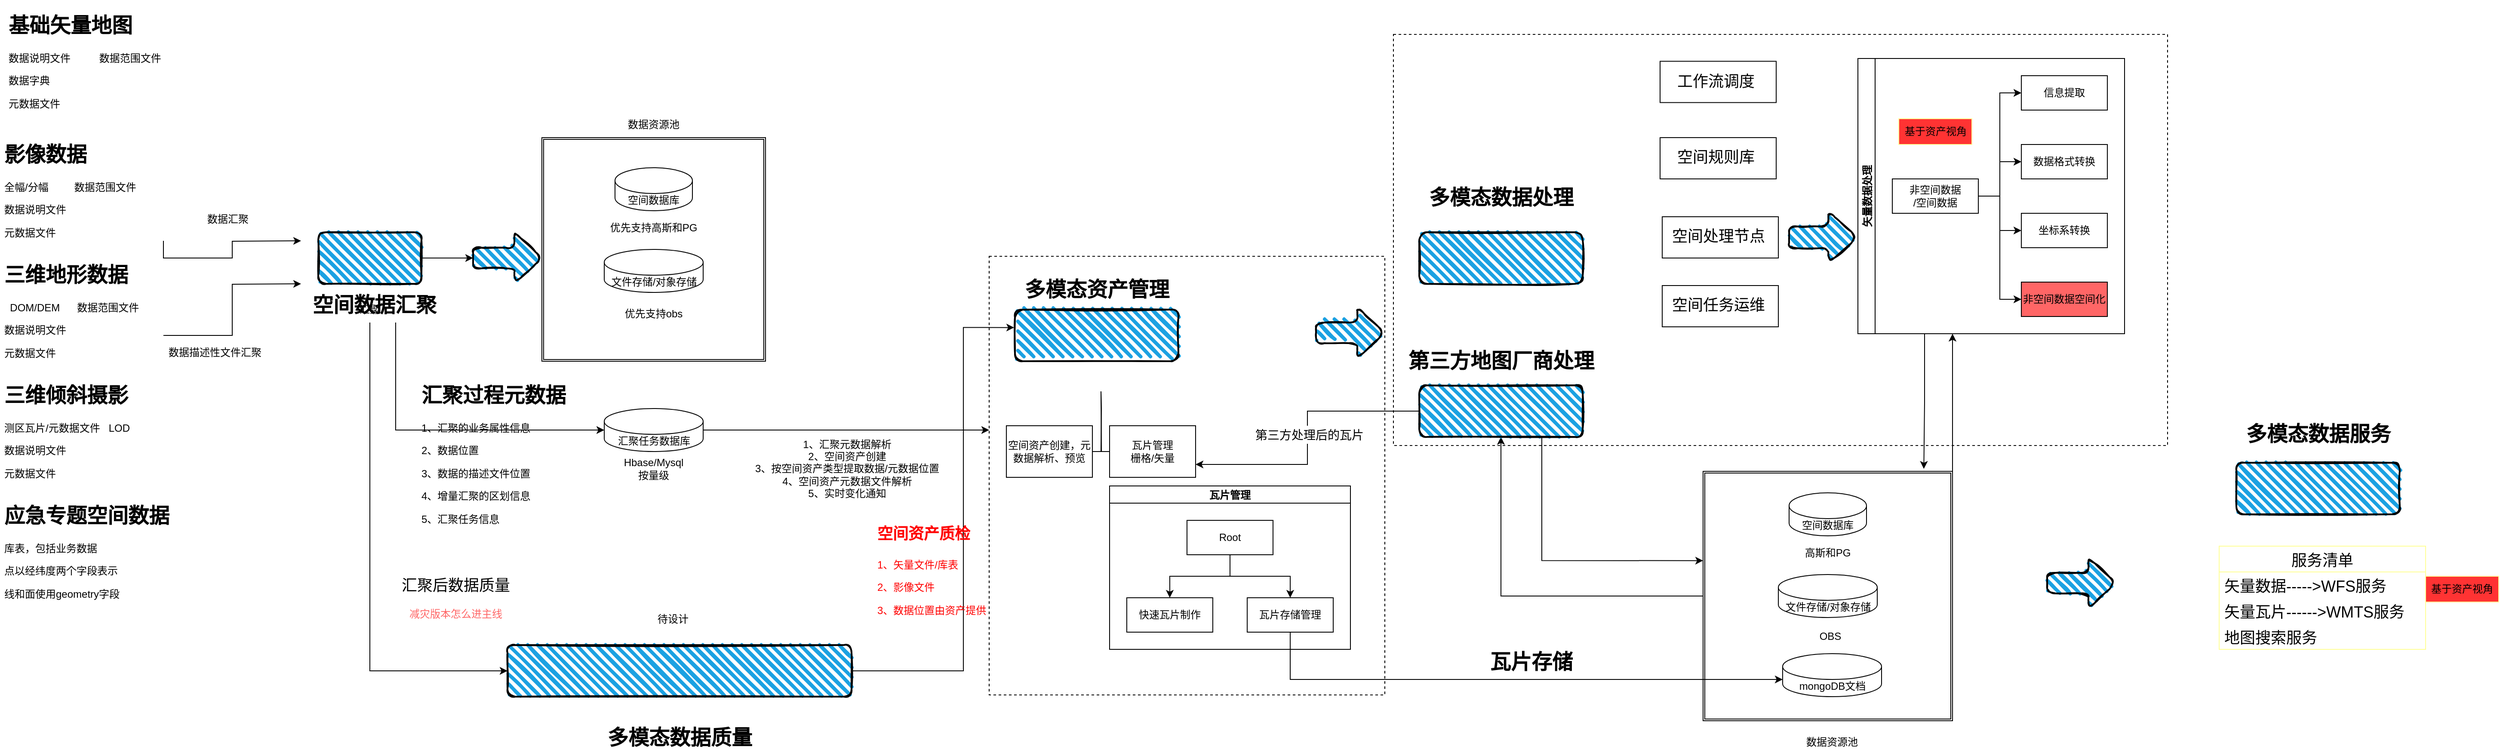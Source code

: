 <mxfile version="17.4.4" type="github">
  <diagram id="GC6-99Irk2Z63G8KT9ye" name="Page-1">
    <mxGraphModel dx="1426" dy="-393" grid="1" gridSize="10" guides="1" tooltips="1" connect="1" arrows="1" fold="1" page="1" pageScale="1" pageWidth="827" pageHeight="1169" math="0" shadow="0">
      <root>
        <mxCell id="0" />
        <mxCell id="1" parent="0" />
        <mxCell id="rUWgfQ_uyFMM_7ScdRQF-1" value="" style="verticalLabelPosition=bottom;verticalAlign=top;html=1;shape=mxgraph.basic.rect;fillColor2=none;strokeWidth=1;size=20;indent=5;dashed=1;fontSize=14;fontColor=#000000;fillColor=#FFFFFF;" vertex="1" parent="1">
          <mxGeometry x="1750" y="2092" width="900" height="478" as="geometry" />
        </mxCell>
        <mxCell id="rUWgfQ_uyFMM_7ScdRQF-2" value="" style="verticalLabelPosition=bottom;verticalAlign=top;html=1;shape=mxgraph.basic.rect;fillColor2=none;strokeWidth=1;size=20;indent=5;fontSize=14;fontColor=#000000;fillColor=#FFFFFF;dashed=1;" vertex="1" parent="1">
          <mxGeometry x="1280" y="2350" width="460" height="510" as="geometry" />
        </mxCell>
        <mxCell id="rUWgfQ_uyFMM_7ScdRQF-3" value="" style="shape=ext;double=1;whiteSpace=wrap;html=1;aspect=fixed;" vertex="1" parent="1">
          <mxGeometry x="760" y="2212" width="260" height="260" as="geometry" />
        </mxCell>
        <mxCell id="rUWgfQ_uyFMM_7ScdRQF-4" value="空间数据库" style="shape=cylinder3;whiteSpace=wrap;html=1;boundedLbl=1;backgroundOutline=1;size=15;" vertex="1" parent="1">
          <mxGeometry x="845" y="2247" width="90" height="50" as="geometry" />
        </mxCell>
        <mxCell id="rUWgfQ_uyFMM_7ScdRQF-5" value="&lt;h1&gt;基础矢量地图&lt;/h1&gt;&lt;p&gt;数据说明文件&amp;nbsp; &amp;nbsp; &amp;nbsp; &amp;nbsp; &amp;nbsp; 数据范围文件&lt;/p&gt;&lt;p&gt;数据字典&lt;/p&gt;&lt;p&gt;元数据文件&lt;/p&gt;&lt;p&gt;&lt;br&gt;&lt;/p&gt;" style="text;html=1;strokeColor=none;fillColor=none;spacing=5;spacingTop=-20;whiteSpace=wrap;overflow=hidden;rounded=0;" vertex="1" parent="1">
          <mxGeometry x="135" y="2062" width="190" height="120" as="geometry" />
        </mxCell>
        <mxCell id="rUWgfQ_uyFMM_7ScdRQF-6" style="edgeStyle=orthogonalEdgeStyle;rounded=0;orthogonalLoop=1;jettySize=auto;html=1;exitX=1;exitY=1;exitDx=0;exitDy=0;" edge="1" parent="1" source="rUWgfQ_uyFMM_7ScdRQF-7">
          <mxGeometry relative="1" as="geometry">
            <mxPoint x="480" y="2332" as="targetPoint" />
          </mxGeometry>
        </mxCell>
        <mxCell id="rUWgfQ_uyFMM_7ScdRQF-7" value="&lt;h1&gt;影像数据&lt;/h1&gt;&lt;p&gt;全幅/分幅&amp;nbsp; &amp;nbsp; &amp;nbsp; &amp;nbsp; &amp;nbsp;数据范围文件&lt;/p&gt;&lt;p&gt;数据说明文件&lt;/p&gt;&lt;p&gt;元数据文件&lt;/p&gt;&lt;p&gt;&lt;br&gt;&lt;/p&gt;" style="text;html=1;strokeColor=none;fillColor=none;spacing=5;spacingTop=-20;whiteSpace=wrap;overflow=hidden;rounded=0;" vertex="1" parent="1">
          <mxGeometry x="130" y="2212" width="190" height="120" as="geometry" />
        </mxCell>
        <mxCell id="rUWgfQ_uyFMM_7ScdRQF-8" style="edgeStyle=orthogonalEdgeStyle;rounded=0;orthogonalLoop=1;jettySize=auto;html=1;exitX=1;exitY=0.75;exitDx=0;exitDy=0;" edge="1" parent="1" source="rUWgfQ_uyFMM_7ScdRQF-9">
          <mxGeometry relative="1" as="geometry">
            <mxPoint x="480" y="2382" as="targetPoint" />
          </mxGeometry>
        </mxCell>
        <mxCell id="rUWgfQ_uyFMM_7ScdRQF-9" value="&lt;h1&gt;三维地形数据&lt;/h1&gt;&lt;p&gt;&amp;nbsp; DOM/DEM&amp;nbsp; &amp;nbsp; &amp;nbsp; 数据范围文件&lt;/p&gt;&lt;p&gt;数据说明文件&lt;/p&gt;&lt;p&gt;元数据文件&lt;/p&gt;&lt;p&gt;&lt;br&gt;&lt;/p&gt;" style="text;html=1;strokeColor=none;fillColor=none;spacing=5;spacingTop=-20;whiteSpace=wrap;overflow=hidden;rounded=0;" vertex="1" parent="1">
          <mxGeometry x="130" y="2352" width="190" height="120" as="geometry" />
        </mxCell>
        <mxCell id="rUWgfQ_uyFMM_7ScdRQF-10" value="&lt;h1&gt;三维倾斜摄影&lt;/h1&gt;&lt;p&gt;测区瓦片/元数据文件&amp;nbsp; &amp;nbsp;LOD&lt;/p&gt;&lt;p&gt;数据说明文件&lt;/p&gt;&lt;p&gt;元数据文件&lt;/p&gt;&lt;p&gt;&lt;br&gt;&lt;/p&gt;" style="text;html=1;strokeColor=none;fillColor=none;spacing=5;spacingTop=-20;whiteSpace=wrap;overflow=hidden;rounded=0;" vertex="1" parent="1">
          <mxGeometry x="130" y="2492" width="190" height="120" as="geometry" />
        </mxCell>
        <mxCell id="rUWgfQ_uyFMM_7ScdRQF-11" value="&lt;h1&gt;应急专题空间数据&lt;/h1&gt;&lt;p&gt;库表，包括业务数据&lt;/p&gt;&lt;p&gt;点以经纬度两个字段表示&lt;/p&gt;&lt;p&gt;线和面使用geometry字段&lt;/p&gt;&lt;p&gt;&lt;br&gt;&lt;/p&gt;&lt;p&gt;&lt;br&gt;&lt;/p&gt;" style="text;html=1;strokeColor=none;fillColor=none;spacing=5;spacingTop=-20;whiteSpace=wrap;overflow=hidden;rounded=0;" vertex="1" parent="1">
          <mxGeometry x="130" y="2632" width="240" height="120" as="geometry" />
        </mxCell>
        <mxCell id="rUWgfQ_uyFMM_7ScdRQF-12" value="" style="edgeStyle=orthogonalEdgeStyle;rounded=0;orthogonalLoop=1;jettySize=auto;html=1;" edge="1" parent="1" source="rUWgfQ_uyFMM_7ScdRQF-13" target="rUWgfQ_uyFMM_7ScdRQF-19">
          <mxGeometry relative="1" as="geometry" />
        </mxCell>
        <mxCell id="rUWgfQ_uyFMM_7ScdRQF-13" value="" style="rounded=1;whiteSpace=wrap;html=1;strokeWidth=2;fillWeight=4;hachureGap=8;hachureAngle=45;fillColor=#1ba1e2;sketch=1;" vertex="1" parent="1">
          <mxGeometry x="500" y="2322" width="120" height="60" as="geometry" />
        </mxCell>
        <mxCell id="rUWgfQ_uyFMM_7ScdRQF-14" style="edgeStyle=orthogonalEdgeStyle;rounded=0;orthogonalLoop=1;jettySize=auto;html=1;exitX=0.75;exitY=1;exitDx=0;exitDy=0;entryX=0;entryY=0.5;entryDx=0;entryDy=0;entryPerimeter=0;" edge="1" parent="1" source="rUWgfQ_uyFMM_7ScdRQF-16" target="rUWgfQ_uyFMM_7ScdRQF-21">
          <mxGeometry relative="1" as="geometry">
            <mxPoint x="770" y="2622" as="targetPoint" />
          </mxGeometry>
        </mxCell>
        <mxCell id="rUWgfQ_uyFMM_7ScdRQF-15" style="edgeStyle=orthogonalEdgeStyle;rounded=0;orthogonalLoop=1;jettySize=auto;html=1;exitX=0.5;exitY=1;exitDx=0;exitDy=0;entryX=0;entryY=0.5;entryDx=0;entryDy=0;" edge="1" parent="1" source="rUWgfQ_uyFMM_7ScdRQF-16" target="rUWgfQ_uyFMM_7ScdRQF-41">
          <mxGeometry relative="1" as="geometry" />
        </mxCell>
        <mxCell id="rUWgfQ_uyFMM_7ScdRQF-16" value="汇聚" style="text;html=1;strokeColor=none;fillColor=none;align=center;verticalAlign=middle;whiteSpace=wrap;rounded=0;" vertex="1" parent="1">
          <mxGeometry x="500" y="2397" width="120" height="30" as="geometry" />
        </mxCell>
        <mxCell id="rUWgfQ_uyFMM_7ScdRQF-17" value="文件存储/对象存储" style="shape=cylinder3;whiteSpace=wrap;html=1;boundedLbl=1;backgroundOutline=1;size=15;" vertex="1" parent="1">
          <mxGeometry x="832.5" y="2342" width="115" height="50" as="geometry" />
        </mxCell>
        <mxCell id="rUWgfQ_uyFMM_7ScdRQF-18" value="数据资源池" style="text;html=1;strokeColor=none;fillColor=none;align=center;verticalAlign=middle;whiteSpace=wrap;rounded=0;" vertex="1" parent="1">
          <mxGeometry x="850" y="2182" width="80" height="30" as="geometry" />
        </mxCell>
        <mxCell id="rUWgfQ_uyFMM_7ScdRQF-19" value="" style="shape=singleArrow;whiteSpace=wrap;html=1;arrowWidth=0.4;arrowSize=0.4;fillColor=#1ba1e2;rounded=1;strokeWidth=2;fillWeight=4;hachureGap=8;hachureAngle=45;sketch=1;" vertex="1" parent="1">
          <mxGeometry x="680" y="2322" width="80" height="60" as="geometry" />
        </mxCell>
        <mxCell id="rUWgfQ_uyFMM_7ScdRQF-20" style="edgeStyle=orthogonalEdgeStyle;rounded=0;orthogonalLoop=1;jettySize=auto;html=1;exitX=1;exitY=0.5;exitDx=0;exitDy=0;exitPerimeter=0;" edge="1" parent="1" source="rUWgfQ_uyFMM_7ScdRQF-21">
          <mxGeometry relative="1" as="geometry">
            <mxPoint x="1280" y="2552" as="targetPoint" />
          </mxGeometry>
        </mxCell>
        <mxCell id="rUWgfQ_uyFMM_7ScdRQF-21" value="汇聚任务数据库" style="shape=cylinder3;whiteSpace=wrap;html=1;boundedLbl=1;backgroundOutline=1;size=15;" vertex="1" parent="1">
          <mxGeometry x="832.5" y="2527" width="115" height="50" as="geometry" />
        </mxCell>
        <mxCell id="rUWgfQ_uyFMM_7ScdRQF-22" value="数据汇聚" style="text;html=1;strokeColor=none;fillColor=none;align=center;verticalAlign=middle;whiteSpace=wrap;rounded=0;" vertex="1" parent="1">
          <mxGeometry x="365" y="2292" width="60" height="30" as="geometry" />
        </mxCell>
        <mxCell id="rUWgfQ_uyFMM_7ScdRQF-23" value="数据描述性文件汇聚" style="text;html=1;strokeColor=none;fillColor=none;align=center;verticalAlign=middle;whiteSpace=wrap;rounded=0;" vertex="1" parent="1">
          <mxGeometry x="320" y="2452" width="120" height="20" as="geometry" />
        </mxCell>
        <mxCell id="rUWgfQ_uyFMM_7ScdRQF-24" value="&lt;h1&gt;汇聚过程元数据&lt;/h1&gt;&lt;p&gt;1、汇聚的业务属性信息&lt;/p&gt;&lt;p&gt;2、数据位置&lt;/p&gt;&lt;p&gt;3、数据的描述文件位置&lt;/p&gt;&lt;p&gt;4、增量汇聚的区划信息&lt;/p&gt;&lt;p&gt;5、汇聚任务信息&lt;/p&gt;" style="text;html=1;strokeColor=none;fillColor=none;spacing=5;spacingTop=-20;whiteSpace=wrap;overflow=hidden;rounded=0;" vertex="1" parent="1">
          <mxGeometry x="615" y="2492" width="185" height="170" as="geometry" />
        </mxCell>
        <mxCell id="rUWgfQ_uyFMM_7ScdRQF-25" value="Hbase/Mysql&lt;br&gt;按量级" style="text;html=1;strokeColor=none;fillColor=none;align=center;verticalAlign=middle;whiteSpace=wrap;rounded=0;" vertex="1" parent="1">
          <mxGeometry x="850" y="2577" width="80" height="40" as="geometry" />
        </mxCell>
        <mxCell id="rUWgfQ_uyFMM_7ScdRQF-26" value="优先支持高斯和PG" style="text;html=1;strokeColor=none;fillColor=none;align=center;verticalAlign=middle;whiteSpace=wrap;rounded=0;" vertex="1" parent="1">
          <mxGeometry x="830" y="2302" width="120" height="30" as="geometry" />
        </mxCell>
        <mxCell id="rUWgfQ_uyFMM_7ScdRQF-27" value="优先支持obs" style="text;html=1;strokeColor=none;fillColor=none;align=center;verticalAlign=middle;whiteSpace=wrap;rounded=0;" vertex="1" parent="1">
          <mxGeometry x="850" y="2402" width="80" height="30" as="geometry" />
        </mxCell>
        <mxCell id="rUWgfQ_uyFMM_7ScdRQF-28" style="edgeStyle=orthogonalEdgeStyle;rounded=0;orthogonalLoop=1;jettySize=auto;html=1;exitX=0.25;exitY=1;exitDx=0;exitDy=0;entryX=0.885;entryY=-0.01;entryDx=0;entryDy=0;entryPerimeter=0;fontSize=18;fontColor=#FF6666;" edge="1" parent="1" source="rUWgfQ_uyFMM_7ScdRQF-29" target="rUWgfQ_uyFMM_7ScdRQF-61">
          <mxGeometry relative="1" as="geometry" />
        </mxCell>
        <mxCell id="rUWgfQ_uyFMM_7ScdRQF-29" value="矢量数据处理" style="swimlane;startSize=20;horizontal=0;childLayout=treeLayout;horizontalTree=1;resizable=0;containerType=tree;" vertex="1" parent="1">
          <mxGeometry x="2290" y="2120" width="310" height="320" as="geometry" />
        </mxCell>
        <mxCell id="rUWgfQ_uyFMM_7ScdRQF-30" value="非空间数据&lt;br&gt;/空间数据" style="whiteSpace=wrap;html=1;" vertex="1" parent="rUWgfQ_uyFMM_7ScdRQF-29">
          <mxGeometry x="40" y="140" width="100" height="40" as="geometry" />
        </mxCell>
        <mxCell id="rUWgfQ_uyFMM_7ScdRQF-31" value="信息提取" style="whiteSpace=wrap;html=1;" vertex="1" parent="rUWgfQ_uyFMM_7ScdRQF-29">
          <mxGeometry x="190" y="20" width="100" height="40" as="geometry" />
        </mxCell>
        <mxCell id="rUWgfQ_uyFMM_7ScdRQF-32" value="" style="edgeStyle=elbowEdgeStyle;elbow=horizontal;html=1;rounded=0;" edge="1" parent="rUWgfQ_uyFMM_7ScdRQF-29" source="rUWgfQ_uyFMM_7ScdRQF-30" target="rUWgfQ_uyFMM_7ScdRQF-31">
          <mxGeometry relative="1" as="geometry" />
        </mxCell>
        <mxCell id="rUWgfQ_uyFMM_7ScdRQF-33" value="数据格式转换" style="whiteSpace=wrap;html=1;" vertex="1" parent="rUWgfQ_uyFMM_7ScdRQF-29">
          <mxGeometry x="190" y="100" width="100" height="40" as="geometry" />
        </mxCell>
        <mxCell id="rUWgfQ_uyFMM_7ScdRQF-34" value="" style="edgeStyle=elbowEdgeStyle;elbow=horizontal;html=1;rounded=0;" edge="1" parent="rUWgfQ_uyFMM_7ScdRQF-29" source="rUWgfQ_uyFMM_7ScdRQF-30" target="rUWgfQ_uyFMM_7ScdRQF-33">
          <mxGeometry relative="1" as="geometry" />
        </mxCell>
        <mxCell id="rUWgfQ_uyFMM_7ScdRQF-35" value="" style="edgeStyle=elbowEdgeStyle;elbow=horizontal;html=1;rounded=0;" edge="1" parent="rUWgfQ_uyFMM_7ScdRQF-29" source="rUWgfQ_uyFMM_7ScdRQF-30" target="rUWgfQ_uyFMM_7ScdRQF-36">
          <mxGeometry relative="1" as="geometry">
            <mxPoint x="2050" y="2302" as="sourcePoint" />
          </mxGeometry>
        </mxCell>
        <mxCell id="rUWgfQ_uyFMM_7ScdRQF-36" value="非空间数据空间化" style="whiteSpace=wrap;html=1;fillColor=#FF6666;" vertex="1" parent="rUWgfQ_uyFMM_7ScdRQF-29">
          <mxGeometry x="190" y="260" width="100" height="40" as="geometry" />
        </mxCell>
        <mxCell id="rUWgfQ_uyFMM_7ScdRQF-37" value="" style="edgeStyle=elbowEdgeStyle;elbow=horizontal;html=1;rounded=0;" edge="1" parent="rUWgfQ_uyFMM_7ScdRQF-29" source="rUWgfQ_uyFMM_7ScdRQF-30" target="rUWgfQ_uyFMM_7ScdRQF-38">
          <mxGeometry relative="1" as="geometry">
            <mxPoint x="2050" y="2382" as="sourcePoint" />
          </mxGeometry>
        </mxCell>
        <mxCell id="rUWgfQ_uyFMM_7ScdRQF-38" value="坐标系转换" style="whiteSpace=wrap;html=1;" vertex="1" parent="rUWgfQ_uyFMM_7ScdRQF-29">
          <mxGeometry x="190" y="180" width="100" height="40" as="geometry" />
        </mxCell>
        <mxCell id="rUWgfQ_uyFMM_7ScdRQF-39" value="基于资产视角" style="text;html=1;strokeColor=#FFFF99;fillColor=#FF3333;align=center;verticalAlign=middle;whiteSpace=wrap;rounded=0;" vertex="1" parent="rUWgfQ_uyFMM_7ScdRQF-29">
          <mxGeometry x="47.5" y="70" width="85" height="30" as="geometry" />
        </mxCell>
        <mxCell id="rUWgfQ_uyFMM_7ScdRQF-40" style="edgeStyle=orthogonalEdgeStyle;rounded=0;orthogonalLoop=1;jettySize=auto;html=1;entryX=-0.005;entryY=0.347;entryDx=0;entryDy=0;entryPerimeter=0;" edge="1" parent="1" source="rUWgfQ_uyFMM_7ScdRQF-41" target="rUWgfQ_uyFMM_7ScdRQF-46">
          <mxGeometry relative="1" as="geometry">
            <mxPoint x="1260" y="2600" as="targetPoint" />
            <Array as="points">
              <mxPoint x="1250" y="2832" />
              <mxPoint x="1250" y="2433" />
            </Array>
          </mxGeometry>
        </mxCell>
        <mxCell id="rUWgfQ_uyFMM_7ScdRQF-41" value="" style="rounded=1;whiteSpace=wrap;html=1;strokeWidth=2;fillWeight=4;hachureGap=8;hachureAngle=45;fillColor=#1ba1e2;sketch=1;" vertex="1" parent="1">
          <mxGeometry x="720" y="2802" width="400" height="60" as="geometry" />
        </mxCell>
        <mxCell id="rUWgfQ_uyFMM_7ScdRQF-42" value="待设计" style="text;html=1;strokeColor=none;fillColor=none;align=center;verticalAlign=middle;whiteSpace=wrap;rounded=0;" vertex="1" parent="1">
          <mxGeometry x="855" y="2752" width="115" height="40" as="geometry" />
        </mxCell>
        <mxCell id="rUWgfQ_uyFMM_7ScdRQF-43" value="&lt;font style=&quot;font-size: 18px&quot;&gt;汇聚后数据质量&lt;/font&gt;&lt;br&gt;&lt;br&gt;&lt;font color=&quot;#ff6666&quot;&gt;减灾版本怎么进主线&lt;/font&gt;" style="text;html=1;strokeColor=none;fillColor=none;align=center;verticalAlign=middle;whiteSpace=wrap;rounded=0;" vertex="1" parent="1">
          <mxGeometry x="580" y="2735" width="160" height="25" as="geometry" />
        </mxCell>
        <mxCell id="rUWgfQ_uyFMM_7ScdRQF-44" value="多模态数据质量" style="text;strokeColor=none;fillColor=none;html=1;fontSize=24;fontStyle=1;verticalAlign=middle;align=center;" vertex="1" parent="1">
          <mxGeometry x="870" y="2890" width="100" height="40" as="geometry" />
        </mxCell>
        <mxCell id="rUWgfQ_uyFMM_7ScdRQF-45" value="空间数据汇聚" style="text;strokeColor=none;fillColor=none;html=1;fontSize=24;fontStyle=1;verticalAlign=middle;align=center;" vertex="1" parent="1">
          <mxGeometry x="515" y="2387" width="100" height="40" as="geometry" />
        </mxCell>
        <mxCell id="rUWgfQ_uyFMM_7ScdRQF-46" value="" style="rounded=1;whiteSpace=wrap;html=1;strokeWidth=2;fillWeight=4;hachureGap=8;hachureAngle=45;fillColor=#1ba1e2;sketch=1;" vertex="1" parent="1">
          <mxGeometry x="1310" y="2412" width="190" height="60" as="geometry" />
        </mxCell>
        <mxCell id="rUWgfQ_uyFMM_7ScdRQF-47" value="多模态资产管理" style="text;strokeColor=none;fillColor=none;html=1;fontSize=24;fontStyle=1;verticalAlign=middle;align=center;" vertex="1" parent="1">
          <mxGeometry x="1355" y="2369" width="100" height="40" as="geometry" />
        </mxCell>
        <mxCell id="rUWgfQ_uyFMM_7ScdRQF-48" value="" style="edgeStyle=orthogonalEdgeStyle;startArrow=none;endArrow=none;rounded=0;targetPortConstraint=eastwest;sourcePortConstraint=northsouth;" edge="1" parent="1" target="rUWgfQ_uyFMM_7ScdRQF-50">
          <mxGeometry relative="1" as="geometry">
            <mxPoint x="1410" y="2507" as="sourcePoint" />
          </mxGeometry>
        </mxCell>
        <mxCell id="rUWgfQ_uyFMM_7ScdRQF-49" value="" style="edgeStyle=orthogonalEdgeStyle;startArrow=none;endArrow=none;rounded=0;targetPortConstraint=eastwest;sourcePortConstraint=northsouth;" edge="1" parent="1" target="rUWgfQ_uyFMM_7ScdRQF-51">
          <mxGeometry relative="1" as="geometry">
            <mxPoint x="1410" y="2507" as="sourcePoint" />
          </mxGeometry>
        </mxCell>
        <mxCell id="rUWgfQ_uyFMM_7ScdRQF-50" value="空间资产创建，元数据解析、预览" style="whiteSpace=wrap;html=1;align=center;verticalAlign=middle;treeFolding=1;treeMoving=1;" vertex="1" parent="1">
          <mxGeometry x="1300" y="2547" width="100" height="60" as="geometry" />
        </mxCell>
        <mxCell id="rUWgfQ_uyFMM_7ScdRQF-51" value="瓦片管理&lt;br&gt;栅格/矢量" style="whiteSpace=wrap;html=1;align=center;verticalAlign=middle;treeFolding=1;treeMoving=1;" vertex="1" parent="1">
          <mxGeometry x="1420" y="2547" width="100" height="60" as="geometry" />
        </mxCell>
        <mxCell id="rUWgfQ_uyFMM_7ScdRQF-52" value="1、汇聚元数据解析&lt;br&gt;2、空间资产创建&lt;br&gt;3、按空间资产类型提取数据/元数据位置&lt;br&gt;4、空间资产元数据文件解析&lt;br&gt;5、实时变化通知" style="text;html=1;strokeColor=none;fillColor=none;align=center;verticalAlign=middle;whiteSpace=wrap;rounded=0;" vertex="1" parent="1">
          <mxGeometry x="980" y="2553.5" width="270" height="86.5" as="geometry" />
        </mxCell>
        <mxCell id="rUWgfQ_uyFMM_7ScdRQF-53" value="瓦片管理" style="swimlane;startSize=20;horizontal=1;childLayout=treeLayout;horizontalTree=0;resizable=0;containerType=tree;" vertex="1" parent="1">
          <mxGeometry x="1420" y="2617" width="280" height="190" as="geometry" />
        </mxCell>
        <mxCell id="rUWgfQ_uyFMM_7ScdRQF-54" value="Root" style="whiteSpace=wrap;html=1;" vertex="1" parent="rUWgfQ_uyFMM_7ScdRQF-53">
          <mxGeometry x="90" y="40" width="100" height="40" as="geometry" />
        </mxCell>
        <mxCell id="rUWgfQ_uyFMM_7ScdRQF-55" value="快速瓦片制作" style="whiteSpace=wrap;html=1;" vertex="1" parent="rUWgfQ_uyFMM_7ScdRQF-53">
          <mxGeometry x="20" y="130" width="100" height="40" as="geometry" />
        </mxCell>
        <mxCell id="rUWgfQ_uyFMM_7ScdRQF-56" value="" style="edgeStyle=elbowEdgeStyle;elbow=vertical;html=1;rounded=0;" edge="1" parent="rUWgfQ_uyFMM_7ScdRQF-53" source="rUWgfQ_uyFMM_7ScdRQF-54" target="rUWgfQ_uyFMM_7ScdRQF-55">
          <mxGeometry relative="1" as="geometry" />
        </mxCell>
        <mxCell id="rUWgfQ_uyFMM_7ScdRQF-57" value="瓦片存储管理" style="whiteSpace=wrap;html=1;" vertex="1" parent="rUWgfQ_uyFMM_7ScdRQF-53">
          <mxGeometry x="160" y="130" width="100" height="40" as="geometry" />
        </mxCell>
        <mxCell id="rUWgfQ_uyFMM_7ScdRQF-58" value="" style="edgeStyle=elbowEdgeStyle;elbow=vertical;html=1;rounded=0;" edge="1" parent="rUWgfQ_uyFMM_7ScdRQF-53" source="rUWgfQ_uyFMM_7ScdRQF-54" target="rUWgfQ_uyFMM_7ScdRQF-57">
          <mxGeometry relative="1" as="geometry" />
        </mxCell>
        <mxCell id="rUWgfQ_uyFMM_7ScdRQF-59" style="edgeStyle=orthogonalEdgeStyle;rounded=0;orthogonalLoop=1;jettySize=auto;html=1;entryX=0.5;entryY=1;entryDx=0;entryDy=0;fontSize=18;" edge="1" parent="1" source="rUWgfQ_uyFMM_7ScdRQF-61" target="rUWgfQ_uyFMM_7ScdRQF-85">
          <mxGeometry relative="1" as="geometry" />
        </mxCell>
        <mxCell id="rUWgfQ_uyFMM_7ScdRQF-60" style="edgeStyle=orthogonalEdgeStyle;rounded=0;orthogonalLoop=1;jettySize=auto;html=1;exitX=1;exitY=0;exitDx=0;exitDy=0;fontSize=18;fontColor=#FF6666;" edge="1" parent="1" source="rUWgfQ_uyFMM_7ScdRQF-61">
          <mxGeometry relative="1" as="geometry">
            <mxPoint x="2400.0" y="2440" as="targetPoint" />
          </mxGeometry>
        </mxCell>
        <mxCell id="rUWgfQ_uyFMM_7ScdRQF-61" value="" style="shape=ext;double=1;whiteSpace=wrap;html=1;aspect=fixed;" vertex="1" parent="1">
          <mxGeometry x="2110" y="2600" width="290" height="290" as="geometry" />
        </mxCell>
        <mxCell id="rUWgfQ_uyFMM_7ScdRQF-62" value="空间数据库" style="shape=cylinder3;whiteSpace=wrap;html=1;boundedLbl=1;backgroundOutline=1;size=15;" vertex="1" parent="1">
          <mxGeometry x="2210" y="2625" width="90" height="50" as="geometry" />
        </mxCell>
        <mxCell id="rUWgfQ_uyFMM_7ScdRQF-63" value="文件存储/对象存储" style="shape=cylinder3;whiteSpace=wrap;html=1;boundedLbl=1;backgroundOutline=1;size=15;" vertex="1" parent="1">
          <mxGeometry x="2197.5" y="2720" width="115" height="50" as="geometry" />
        </mxCell>
        <mxCell id="rUWgfQ_uyFMM_7ScdRQF-64" value="数据资源池" style="text;html=1;strokeColor=none;fillColor=none;align=center;verticalAlign=middle;whiteSpace=wrap;rounded=0;" vertex="1" parent="1">
          <mxGeometry x="2220" y="2900" width="80" height="30" as="geometry" />
        </mxCell>
        <mxCell id="rUWgfQ_uyFMM_7ScdRQF-65" value="高斯和PG" style="text;html=1;strokeColor=none;fillColor=none;align=center;verticalAlign=middle;whiteSpace=wrap;rounded=0;" vertex="1" parent="1">
          <mxGeometry x="2195" y="2680" width="120" height="30" as="geometry" />
        </mxCell>
        <mxCell id="rUWgfQ_uyFMM_7ScdRQF-66" value="mongoDB文档" style="shape=cylinder3;whiteSpace=wrap;html=1;boundedLbl=1;backgroundOutline=1;size=15;" vertex="1" parent="1">
          <mxGeometry x="2202.5" y="2812" width="115" height="50" as="geometry" />
        </mxCell>
        <mxCell id="rUWgfQ_uyFMM_7ScdRQF-67" style="edgeStyle=orthogonalEdgeStyle;rounded=0;orthogonalLoop=1;jettySize=auto;html=1;exitX=0.5;exitY=1;exitDx=0;exitDy=0;entryX=0;entryY=0;entryDx=0;entryDy=30;entryPerimeter=0;" edge="1" parent="1" source="rUWgfQ_uyFMM_7ScdRQF-57" target="rUWgfQ_uyFMM_7ScdRQF-66">
          <mxGeometry relative="1" as="geometry" />
        </mxCell>
        <mxCell id="rUWgfQ_uyFMM_7ScdRQF-68" value="瓦片存储" style="text;strokeColor=none;fillColor=none;html=1;fontSize=24;fontStyle=1;verticalAlign=middle;align=center;" vertex="1" parent="1">
          <mxGeometry x="1860" y="2802" width="100" height="40" as="geometry" />
        </mxCell>
        <mxCell id="rUWgfQ_uyFMM_7ScdRQF-69" value="" style="shape=singleArrow;whiteSpace=wrap;html=1;arrowWidth=0.4;arrowSize=0.4;fillColor=#1ba1e2;rounded=1;strokeWidth=2;fillWeight=4;hachureGap=8;hachureAngle=45;sketch=1;" vertex="1" parent="1">
          <mxGeometry x="1660" y="2409" width="80" height="60" as="geometry" />
        </mxCell>
        <mxCell id="rUWgfQ_uyFMM_7ScdRQF-70" value="&lt;h1&gt;&lt;font style=&quot;font-size: 18px&quot; color=&quot;#ff0000&quot;&gt;空间资产质检&lt;/font&gt;&lt;/h1&gt;&lt;p&gt;&lt;font color=&quot;#ff0000&quot;&gt;1、矢量文件/库表&lt;/font&gt;&lt;/p&gt;&lt;p&gt;&lt;font color=&quot;#ff0000&quot;&gt;2、影像文件&lt;/font&gt;&lt;/p&gt;&lt;p&gt;&lt;font color=&quot;#ff0000&quot;&gt;3、数据位置由资产提供&lt;/font&gt;&lt;/p&gt;&lt;p&gt;&lt;br&gt;&lt;/p&gt;" style="text;html=1;strokeColor=none;fillColor=none;spacing=5;spacingTop=-20;whiteSpace=wrap;overflow=hidden;rounded=0;" vertex="1" parent="1">
          <mxGeometry x="1145" y="2650.5" width="210" height="123" as="geometry" />
        </mxCell>
        <mxCell id="rUWgfQ_uyFMM_7ScdRQF-71" value="" style="rounded=1;whiteSpace=wrap;html=1;strokeWidth=2;fillWeight=4;hachureGap=8;hachureAngle=45;fillColor=#1ba1e2;sketch=1;" vertex="1" parent="1">
          <mxGeometry x="1780" y="2322" width="190" height="60" as="geometry" />
        </mxCell>
        <mxCell id="rUWgfQ_uyFMM_7ScdRQF-72" value="多模态数据处理" style="text;strokeColor=none;fillColor=none;html=1;fontSize=24;fontStyle=1;verticalAlign=middle;align=center;" vertex="1" parent="1">
          <mxGeometry x="1825" y="2262" width="100" height="40" as="geometry" />
        </mxCell>
        <mxCell id="rUWgfQ_uyFMM_7ScdRQF-73" value="" style="verticalLabelPosition=bottom;verticalAlign=top;html=1;shape=mxgraph.basic.rect;fillColor2=none;strokeWidth=1;size=20;indent=5;fontSize=18;fillColor=#FFFFFF;" vertex="1" parent="1">
          <mxGeometry x="2060" y="2123.25" width="135" height="48" as="geometry" />
        </mxCell>
        <mxCell id="rUWgfQ_uyFMM_7ScdRQF-74" value="工作流调度" style="text;html=1;strokeColor=none;fillColor=none;align=center;verticalAlign=middle;whiteSpace=wrap;rounded=0;fontSize=18;" vertex="1" parent="1">
          <mxGeometry x="2070" y="2133" width="110" height="27" as="geometry" />
        </mxCell>
        <mxCell id="rUWgfQ_uyFMM_7ScdRQF-75" value="" style="verticalLabelPosition=bottom;verticalAlign=top;html=1;shape=mxgraph.basic.rect;fillColor2=none;strokeWidth=1;size=20;indent=5;fontSize=18;fillColor=#FFFFFF;" vertex="1" parent="1">
          <mxGeometry x="2060" y="2212" width="135" height="48" as="geometry" />
        </mxCell>
        <mxCell id="rUWgfQ_uyFMM_7ScdRQF-76" value="空间规则库" style="text;html=1;strokeColor=none;fillColor=none;align=center;verticalAlign=middle;whiteSpace=wrap;rounded=0;fontSize=18;" vertex="1" parent="1">
          <mxGeometry x="2070" y="2221.75" width="110" height="27" as="geometry" />
        </mxCell>
        <mxCell id="rUWgfQ_uyFMM_7ScdRQF-77" value="" style="verticalLabelPosition=bottom;verticalAlign=top;html=1;shape=mxgraph.basic.rect;fillColor2=none;strokeWidth=1;size=20;indent=5;fontSize=18;fillColor=#FFFFFF;" vertex="1" parent="1">
          <mxGeometry x="2062.5" y="2304" width="135" height="48" as="geometry" />
        </mxCell>
        <mxCell id="rUWgfQ_uyFMM_7ScdRQF-78" value="空间处理节点" style="text;html=1;strokeColor=none;fillColor=none;align=center;verticalAlign=middle;whiteSpace=wrap;rounded=0;fontSize=18;" vertex="1" parent="1">
          <mxGeometry x="2072.5" y="2313.75" width="110" height="27" as="geometry" />
        </mxCell>
        <mxCell id="rUWgfQ_uyFMM_7ScdRQF-79" value="" style="verticalLabelPosition=bottom;verticalAlign=top;html=1;shape=mxgraph.basic.rect;fillColor2=none;strokeWidth=1;size=20;indent=5;fontSize=18;fillColor=#FFFFFF;" vertex="1" parent="1">
          <mxGeometry x="2062.5" y="2384" width="135" height="48" as="geometry" />
        </mxCell>
        <mxCell id="rUWgfQ_uyFMM_7ScdRQF-80" value="空间任务运维" style="text;html=1;strokeColor=none;fillColor=none;align=center;verticalAlign=middle;whiteSpace=wrap;rounded=0;fontSize=18;" vertex="1" parent="1">
          <mxGeometry x="2072.5" y="2393.75" width="110" height="27" as="geometry" />
        </mxCell>
        <mxCell id="rUWgfQ_uyFMM_7ScdRQF-81" value="" style="shape=singleArrow;whiteSpace=wrap;html=1;arrowWidth=0.422;arrowSize=0.429;fillColor=#1ba1e2;rounded=1;strokeWidth=2;fillWeight=4;hachureGap=8;hachureAngle=45;sketch=1;" vertex="1" parent="1">
          <mxGeometry x="2210" y="2298" width="80" height="60" as="geometry" />
        </mxCell>
        <mxCell id="rUWgfQ_uyFMM_7ScdRQF-82" style="edgeStyle=orthogonalEdgeStyle;rounded=0;orthogonalLoop=1;jettySize=auto;html=1;entryX=0;entryY=0.358;entryDx=0;entryDy=0;entryPerimeter=0;fontSize=18;exitX=0.75;exitY=1;exitDx=0;exitDy=0;" edge="1" parent="1" source="rUWgfQ_uyFMM_7ScdRQF-85" target="rUWgfQ_uyFMM_7ScdRQF-61">
          <mxGeometry relative="1" as="geometry" />
        </mxCell>
        <mxCell id="rUWgfQ_uyFMM_7ScdRQF-83" style="edgeStyle=orthogonalEdgeStyle;rounded=0;orthogonalLoop=1;jettySize=auto;html=1;entryX=1;entryY=0.75;entryDx=0;entryDy=0;fontSize=18;fontColor=#000000;" edge="1" parent="1" source="rUWgfQ_uyFMM_7ScdRQF-85" target="rUWgfQ_uyFMM_7ScdRQF-51">
          <mxGeometry relative="1" as="geometry" />
        </mxCell>
        <mxCell id="rUWgfQ_uyFMM_7ScdRQF-84" value="&lt;font style=&quot;font-size: 14px&quot;&gt;第三方处理后的瓦片&lt;/font&gt;" style="edgeLabel;html=1;align=center;verticalAlign=middle;resizable=0;points=[];fontSize=18;fontColor=#000000;" vertex="1" connectable="0" parent="rUWgfQ_uyFMM_7ScdRQF-83">
          <mxGeometry x="-0.029" y="2" relative="1" as="geometry">
            <mxPoint as="offset" />
          </mxGeometry>
        </mxCell>
        <mxCell id="rUWgfQ_uyFMM_7ScdRQF-85" value="" style="rounded=1;whiteSpace=wrap;html=1;strokeWidth=2;fillWeight=4;hachureGap=8;hachureAngle=45;fillColor=#1ba1e2;sketch=1;" vertex="1" parent="1">
          <mxGeometry x="1780" y="2500" width="190" height="60" as="geometry" />
        </mxCell>
        <mxCell id="rUWgfQ_uyFMM_7ScdRQF-86" value="第三方地图厂商处理" style="text;strokeColor=none;fillColor=none;html=1;fontSize=24;fontStyle=1;verticalAlign=middle;align=center;" vertex="1" parent="1">
          <mxGeometry x="1825" y="2452" width="100" height="40" as="geometry" />
        </mxCell>
        <mxCell id="rUWgfQ_uyFMM_7ScdRQF-87" value="OBS" style="text;html=1;strokeColor=none;fillColor=none;align=center;verticalAlign=middle;whiteSpace=wrap;rounded=0;" vertex="1" parent="1">
          <mxGeometry x="2197.5" y="2777" width="120" height="30" as="geometry" />
        </mxCell>
        <mxCell id="rUWgfQ_uyFMM_7ScdRQF-88" value="" style="shape=singleArrow;whiteSpace=wrap;html=1;arrowWidth=0.4;arrowSize=0.4;fillColor=#1ba1e2;rounded=1;strokeWidth=2;fillWeight=4;hachureGap=8;hachureAngle=45;sketch=1;" vertex="1" parent="1">
          <mxGeometry x="2510" y="2700" width="80" height="60" as="geometry" />
        </mxCell>
        <mxCell id="rUWgfQ_uyFMM_7ScdRQF-89" value="" style="rounded=1;whiteSpace=wrap;html=1;strokeWidth=2;fillWeight=4;hachureGap=8;hachureAngle=45;fillColor=#1ba1e2;sketch=1;" vertex="1" parent="1">
          <mxGeometry x="2730" y="2590" width="190" height="60" as="geometry" />
        </mxCell>
        <mxCell id="rUWgfQ_uyFMM_7ScdRQF-90" value="&lt;font color=&quot;#000000&quot;&gt;多模态数据服务&lt;/font&gt;" style="text;strokeColor=none;fillColor=none;html=1;fontSize=24;fontStyle=1;verticalAlign=middle;align=center;fontColor=#FF6666;" vertex="1" parent="1">
          <mxGeometry x="2775" y="2537" width="100" height="40" as="geometry" />
        </mxCell>
        <mxCell id="rUWgfQ_uyFMM_7ScdRQF-91" value="服务清单" style="swimlane;fontStyle=0;childLayout=stackLayout;horizontal=1;startSize=30;horizontalStack=0;resizeParent=1;resizeParentMax=0;resizeLast=0;collapsible=1;marginBottom=0;fontSize=18;fontColor=#000000;strokeColor=#FFFF99;fillColor=#FFFFFF;" vertex="1" parent="1">
          <mxGeometry x="2710" y="2687" width="240" height="120" as="geometry" />
        </mxCell>
        <mxCell id="rUWgfQ_uyFMM_7ScdRQF-92" value="矢量数据-----&gt;WFS服务" style="text;strokeColor=none;fillColor=none;align=left;verticalAlign=middle;spacingLeft=4;spacingRight=4;overflow=hidden;points=[[0,0.5],[1,0.5]];portConstraint=eastwest;rotatable=0;fontSize=18;fontColor=#000000;" vertex="1" parent="rUWgfQ_uyFMM_7ScdRQF-91">
          <mxGeometry y="30" width="240" height="30" as="geometry" />
        </mxCell>
        <mxCell id="rUWgfQ_uyFMM_7ScdRQF-93" value="矢量瓦片------&gt;WMTS服务" style="text;strokeColor=none;fillColor=none;align=left;verticalAlign=middle;spacingLeft=4;spacingRight=4;overflow=hidden;points=[[0,0.5],[1,0.5]];portConstraint=eastwest;rotatable=0;fontSize=18;fontColor=#000000;" vertex="1" parent="rUWgfQ_uyFMM_7ScdRQF-91">
          <mxGeometry y="60" width="240" height="30" as="geometry" />
        </mxCell>
        <mxCell id="rUWgfQ_uyFMM_7ScdRQF-94" value="地图搜索服务" style="text;strokeColor=none;fillColor=none;align=left;verticalAlign=middle;spacingLeft=4;spacingRight=4;overflow=hidden;points=[[0,0.5],[1,0.5]];portConstraint=eastwest;rotatable=0;fontSize=18;fontColor=#000000;" vertex="1" parent="rUWgfQ_uyFMM_7ScdRQF-91">
          <mxGeometry y="90" width="240" height="30" as="geometry" />
        </mxCell>
        <mxCell id="rUWgfQ_uyFMM_7ScdRQF-95" value="基于资产视角" style="text;html=1;strokeColor=#FFFF99;fillColor=#FF3333;align=center;verticalAlign=middle;whiteSpace=wrap;rounded=0;" vertex="1" parent="1">
          <mxGeometry x="2950" y="2722" width="85" height="30" as="geometry" />
        </mxCell>
      </root>
    </mxGraphModel>
  </diagram>
</mxfile>
